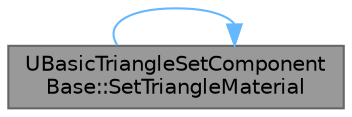 digraph "UBasicTriangleSetComponentBase::SetTriangleMaterial"
{
 // INTERACTIVE_SVG=YES
 // LATEX_PDF_SIZE
  bgcolor="transparent";
  edge [fontname=Helvetica,fontsize=10,labelfontname=Helvetica,labelfontsize=10];
  node [fontname=Helvetica,fontsize=10,shape=box,height=0.2,width=0.4];
  rankdir="LR";
  Node1 [id="Node000001",label="UBasicTriangleSetComponent\lBase::SetTriangleMaterial",height=0.2,width=0.4,color="gray40", fillcolor="grey60", style="filled", fontcolor="black",tooltip="Specify material that handles lines."];
  Node1 -> Node1 [id="edge1_Node000001_Node000001",color="steelblue1",style="solid",tooltip=" "];
}
